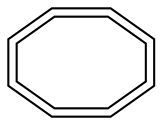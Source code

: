 graph G {
	graph [bb="0,0,62,44"];
	node [label="\N"];
	a	 [height=0.61111,
		label="",
		pos="31,22",
		shape=doubleoctagon,
		width=0.86111];
}
